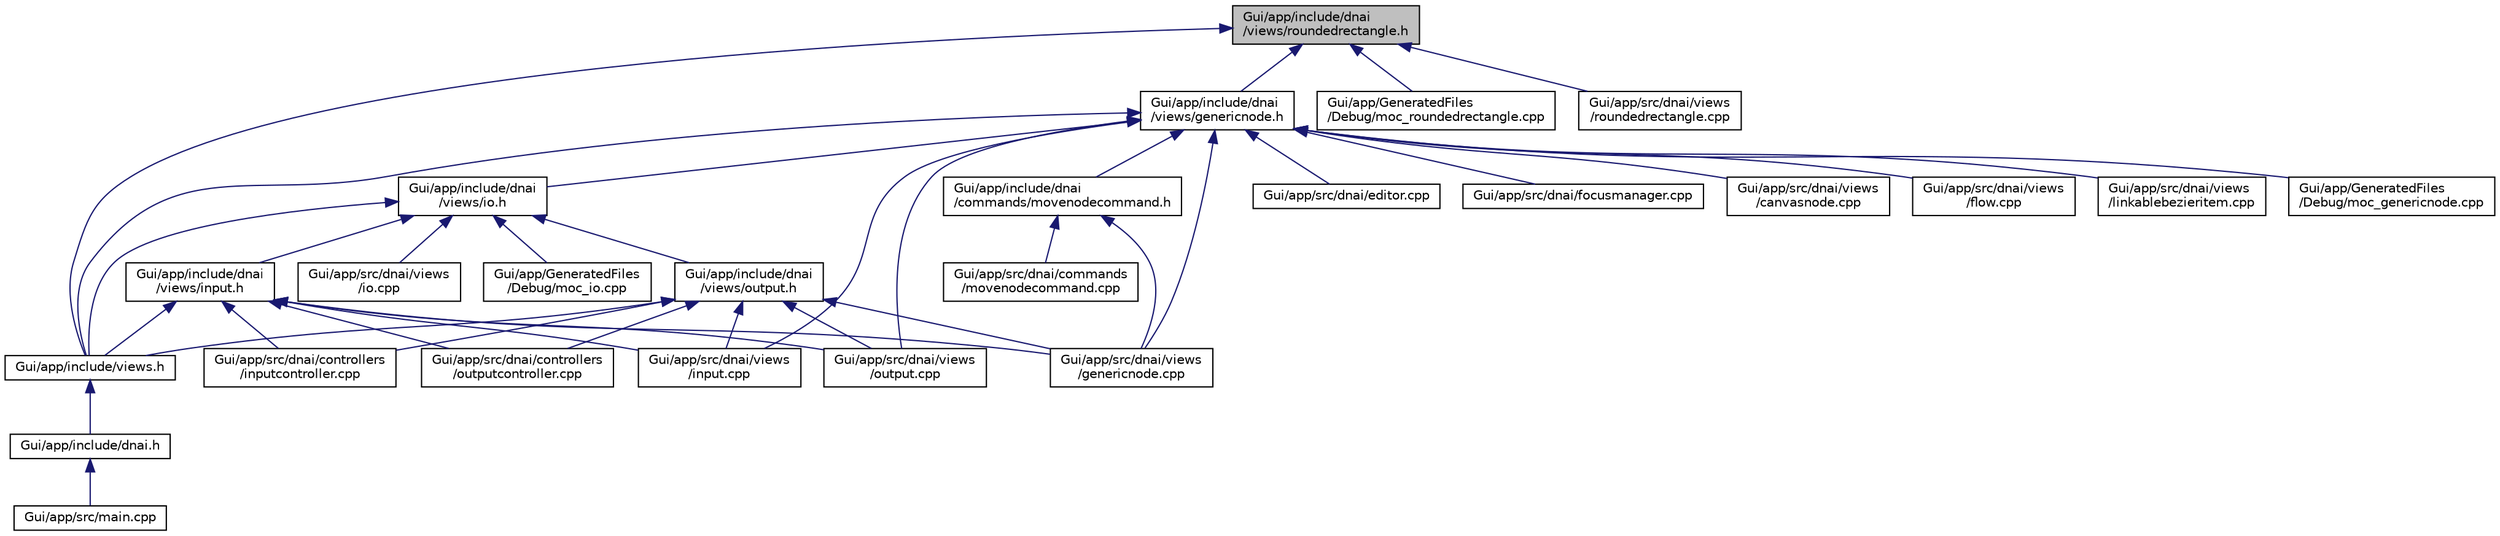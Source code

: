 digraph "Gui/app/include/dnai/views/roundedrectangle.h"
{
  edge [fontname="Helvetica",fontsize="10",labelfontname="Helvetica",labelfontsize="10"];
  node [fontname="Helvetica",fontsize="10",shape=record];
  Node1 [label="Gui/app/include/dnai\l/views/roundedrectangle.h",height=0.2,width=0.4,color="black", fillcolor="grey75", style="filled", fontcolor="black"];
  Node1 -> Node2 [dir="back",color="midnightblue",fontsize="10",style="solid",fontname="Helvetica"];
  Node2 [label="Gui/app/include/dnai\l/views/genericnode.h",height=0.2,width=0.4,color="black", fillcolor="white", style="filled",URL="$genericnode_8h.html"];
  Node2 -> Node3 [dir="back",color="midnightblue",fontsize="10",style="solid",fontname="Helvetica"];
  Node3 [label="Gui/app/GeneratedFiles\l/Debug/moc_genericnode.cpp",height=0.2,width=0.4,color="black", fillcolor="white", style="filled",URL="$moc__genericnode_8cpp.html"];
  Node2 -> Node4 [dir="back",color="midnightblue",fontsize="10",style="solid",fontname="Helvetica"];
  Node4 [label="Gui/app/include/dnai\l/views/io.h",height=0.2,width=0.4,color="black", fillcolor="white", style="filled",URL="$io_8h.html"];
  Node4 -> Node5 [dir="back",color="midnightblue",fontsize="10",style="solid",fontname="Helvetica"];
  Node5 [label="Gui/app/GeneratedFiles\l/Debug/moc_io.cpp",height=0.2,width=0.4,color="black", fillcolor="white", style="filled",URL="$moc__io_8cpp.html"];
  Node4 -> Node6 [dir="back",color="midnightblue",fontsize="10",style="solid",fontname="Helvetica"];
  Node6 [label="Gui/app/include/dnai\l/views/input.h",height=0.2,width=0.4,color="black", fillcolor="white", style="filled",URL="$views_2input_8h.html"];
  Node6 -> Node7 [dir="back",color="midnightblue",fontsize="10",style="solid",fontname="Helvetica"];
  Node7 [label="Gui/app/include/views.h",height=0.2,width=0.4,color="black", fillcolor="white", style="filled",URL="$views_8h.html"];
  Node7 -> Node8 [dir="back",color="midnightblue",fontsize="10",style="solid",fontname="Helvetica"];
  Node8 [label="Gui/app/include/dnai.h",height=0.2,width=0.4,color="black", fillcolor="white", style="filled",URL="$dnai_8h.html"];
  Node8 -> Node9 [dir="back",color="midnightblue",fontsize="10",style="solid",fontname="Helvetica"];
  Node9 [label="Gui/app/src/main.cpp",height=0.2,width=0.4,color="black", fillcolor="white", style="filled",URL="$main_8cpp.html"];
  Node6 -> Node10 [dir="back",color="midnightblue",fontsize="10",style="solid",fontname="Helvetica"];
  Node10 [label="Gui/app/src/dnai/controllers\l/inputcontroller.cpp",height=0.2,width=0.4,color="black", fillcolor="white", style="filled",URL="$inputcontroller_8cpp.html"];
  Node6 -> Node11 [dir="back",color="midnightblue",fontsize="10",style="solid",fontname="Helvetica"];
  Node11 [label="Gui/app/src/dnai/controllers\l/outputcontroller.cpp",height=0.2,width=0.4,color="black", fillcolor="white", style="filled",URL="$outputcontroller_8cpp.html"];
  Node6 -> Node12 [dir="back",color="midnightblue",fontsize="10",style="solid",fontname="Helvetica"];
  Node12 [label="Gui/app/src/dnai/views\l/genericnode.cpp",height=0.2,width=0.4,color="black", fillcolor="white", style="filled",URL="$genericnode_8cpp.html"];
  Node6 -> Node13 [dir="back",color="midnightblue",fontsize="10",style="solid",fontname="Helvetica"];
  Node13 [label="Gui/app/src/dnai/views\l/input.cpp",height=0.2,width=0.4,color="black", fillcolor="white", style="filled",URL="$views_2input_8cpp.html"];
  Node6 -> Node14 [dir="back",color="midnightblue",fontsize="10",style="solid",fontname="Helvetica"];
  Node14 [label="Gui/app/src/dnai/views\l/output.cpp",height=0.2,width=0.4,color="black", fillcolor="white", style="filled",URL="$views_2output_8cpp.html"];
  Node4 -> Node15 [dir="back",color="midnightblue",fontsize="10",style="solid",fontname="Helvetica"];
  Node15 [label="Gui/app/include/dnai\l/views/output.h",height=0.2,width=0.4,color="black", fillcolor="white", style="filled",URL="$views_2output_8h.html"];
  Node15 -> Node7 [dir="back",color="midnightblue",fontsize="10",style="solid",fontname="Helvetica"];
  Node15 -> Node10 [dir="back",color="midnightblue",fontsize="10",style="solid",fontname="Helvetica"];
  Node15 -> Node11 [dir="back",color="midnightblue",fontsize="10",style="solid",fontname="Helvetica"];
  Node15 -> Node12 [dir="back",color="midnightblue",fontsize="10",style="solid",fontname="Helvetica"];
  Node15 -> Node13 [dir="back",color="midnightblue",fontsize="10",style="solid",fontname="Helvetica"];
  Node15 -> Node14 [dir="back",color="midnightblue",fontsize="10",style="solid",fontname="Helvetica"];
  Node4 -> Node7 [dir="back",color="midnightblue",fontsize="10",style="solid",fontname="Helvetica"];
  Node4 -> Node16 [dir="back",color="midnightblue",fontsize="10",style="solid",fontname="Helvetica"];
  Node16 [label="Gui/app/src/dnai/views\l/io.cpp",height=0.2,width=0.4,color="black", fillcolor="white", style="filled",URL="$io_8cpp.html"];
  Node2 -> Node17 [dir="back",color="midnightblue",fontsize="10",style="solid",fontname="Helvetica"];
  Node17 [label="Gui/app/include/dnai\l/commands/movenodecommand.h",height=0.2,width=0.4,color="black", fillcolor="white", style="filled",URL="$movenodecommand_8h.html"];
  Node17 -> Node18 [dir="back",color="midnightblue",fontsize="10",style="solid",fontname="Helvetica"];
  Node18 [label="Gui/app/src/dnai/commands\l/movenodecommand.cpp",height=0.2,width=0.4,color="black", fillcolor="white", style="filled",URL="$movenodecommand_8cpp.html"];
  Node17 -> Node12 [dir="back",color="midnightblue",fontsize="10",style="solid",fontname="Helvetica"];
  Node2 -> Node7 [dir="back",color="midnightblue",fontsize="10",style="solid",fontname="Helvetica"];
  Node2 -> Node19 [dir="back",color="midnightblue",fontsize="10",style="solid",fontname="Helvetica"];
  Node19 [label="Gui/app/src/dnai/editor.cpp",height=0.2,width=0.4,color="black", fillcolor="white", style="filled",URL="$editor_8cpp.html"];
  Node2 -> Node20 [dir="back",color="midnightblue",fontsize="10",style="solid",fontname="Helvetica"];
  Node20 [label="Gui/app/src/dnai/focusmanager.cpp",height=0.2,width=0.4,color="black", fillcolor="white", style="filled",URL="$focusmanager_8cpp.html"];
  Node2 -> Node21 [dir="back",color="midnightblue",fontsize="10",style="solid",fontname="Helvetica"];
  Node21 [label="Gui/app/src/dnai/views\l/canvasnode.cpp",height=0.2,width=0.4,color="black", fillcolor="white", style="filled",URL="$canvasnode_8cpp.html"];
  Node2 -> Node22 [dir="back",color="midnightblue",fontsize="10",style="solid",fontname="Helvetica"];
  Node22 [label="Gui/app/src/dnai/views\l/flow.cpp",height=0.2,width=0.4,color="black", fillcolor="white", style="filled",URL="$views_2flow_8cpp.html"];
  Node2 -> Node12 [dir="back",color="midnightblue",fontsize="10",style="solid",fontname="Helvetica"];
  Node2 -> Node13 [dir="back",color="midnightblue",fontsize="10",style="solid",fontname="Helvetica"];
  Node2 -> Node23 [dir="back",color="midnightblue",fontsize="10",style="solid",fontname="Helvetica"];
  Node23 [label="Gui/app/src/dnai/views\l/linkablebezieritem.cpp",height=0.2,width=0.4,color="black", fillcolor="white", style="filled",URL="$linkablebezieritem_8cpp.html"];
  Node2 -> Node14 [dir="back",color="midnightblue",fontsize="10",style="solid",fontname="Helvetica"];
  Node1 -> Node24 [dir="back",color="midnightblue",fontsize="10",style="solid",fontname="Helvetica"];
  Node24 [label="Gui/app/GeneratedFiles\l/Debug/moc_roundedrectangle.cpp",height=0.2,width=0.4,color="black", fillcolor="white", style="filled",URL="$moc__roundedrectangle_8cpp.html"];
  Node1 -> Node7 [dir="back",color="midnightblue",fontsize="10",style="solid",fontname="Helvetica"];
  Node1 -> Node25 [dir="back",color="midnightblue",fontsize="10",style="solid",fontname="Helvetica"];
  Node25 [label="Gui/app/src/dnai/views\l/roundedrectangle.cpp",height=0.2,width=0.4,color="black", fillcolor="white", style="filled",URL="$roundedrectangle_8cpp.html"];
}
